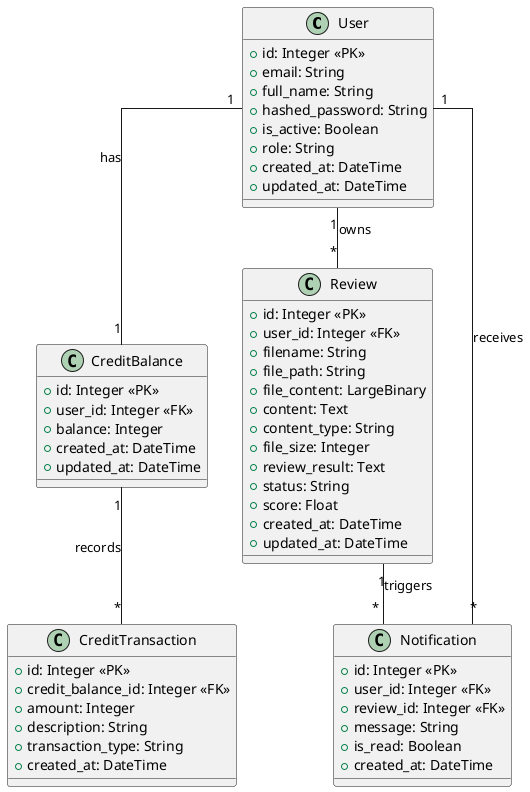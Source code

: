 @startuml Database Schema

!define TABLE class
!define PK <<PK>>
!define FK <<FK>>

skinparam linetype ortho
skinparam monochrome false

TABLE User {
  + id: Integer PK
  + email: String
  + full_name: String
  + hashed_password: String
  + is_active: Boolean
  + role: String
  + created_at: DateTime
  + updated_at: DateTime
}

TABLE CreditBalance {
  + id: Integer PK
  + user_id: Integer FK
  + balance: Integer
  + created_at: DateTime
  + updated_at: DateTime
}

TABLE CreditTransaction {
  + id: Integer PK
  + credit_balance_id: Integer FK
  + amount: Integer
  + description: String
  + transaction_type: String
  + created_at: DateTime
}

TABLE Review {
  + id: Integer PK
  + user_id: Integer FK
  + filename: String
  + file_path: String
  + file_content: LargeBinary
  + content: Text
  + content_type: String
  + file_size: Integer
  + review_result: Text
  + status: String
  + score: Float
  + created_at: DateTime
  + updated_at: DateTime
}

TABLE Notification {
  + id: Integer PK
  + user_id: Integer FK
  + review_id: Integer FK
  + message: String
  + is_read: Boolean
  + created_at: DateTime
}

User "1" -- "1" CreditBalance : has
CreditBalance "1" -- "*" CreditTransaction : records
User "1" -- "*" Review : owns
User "1" -- "*" Notification : receives
Review "1" -- "*" Notification : triggers

@enduml